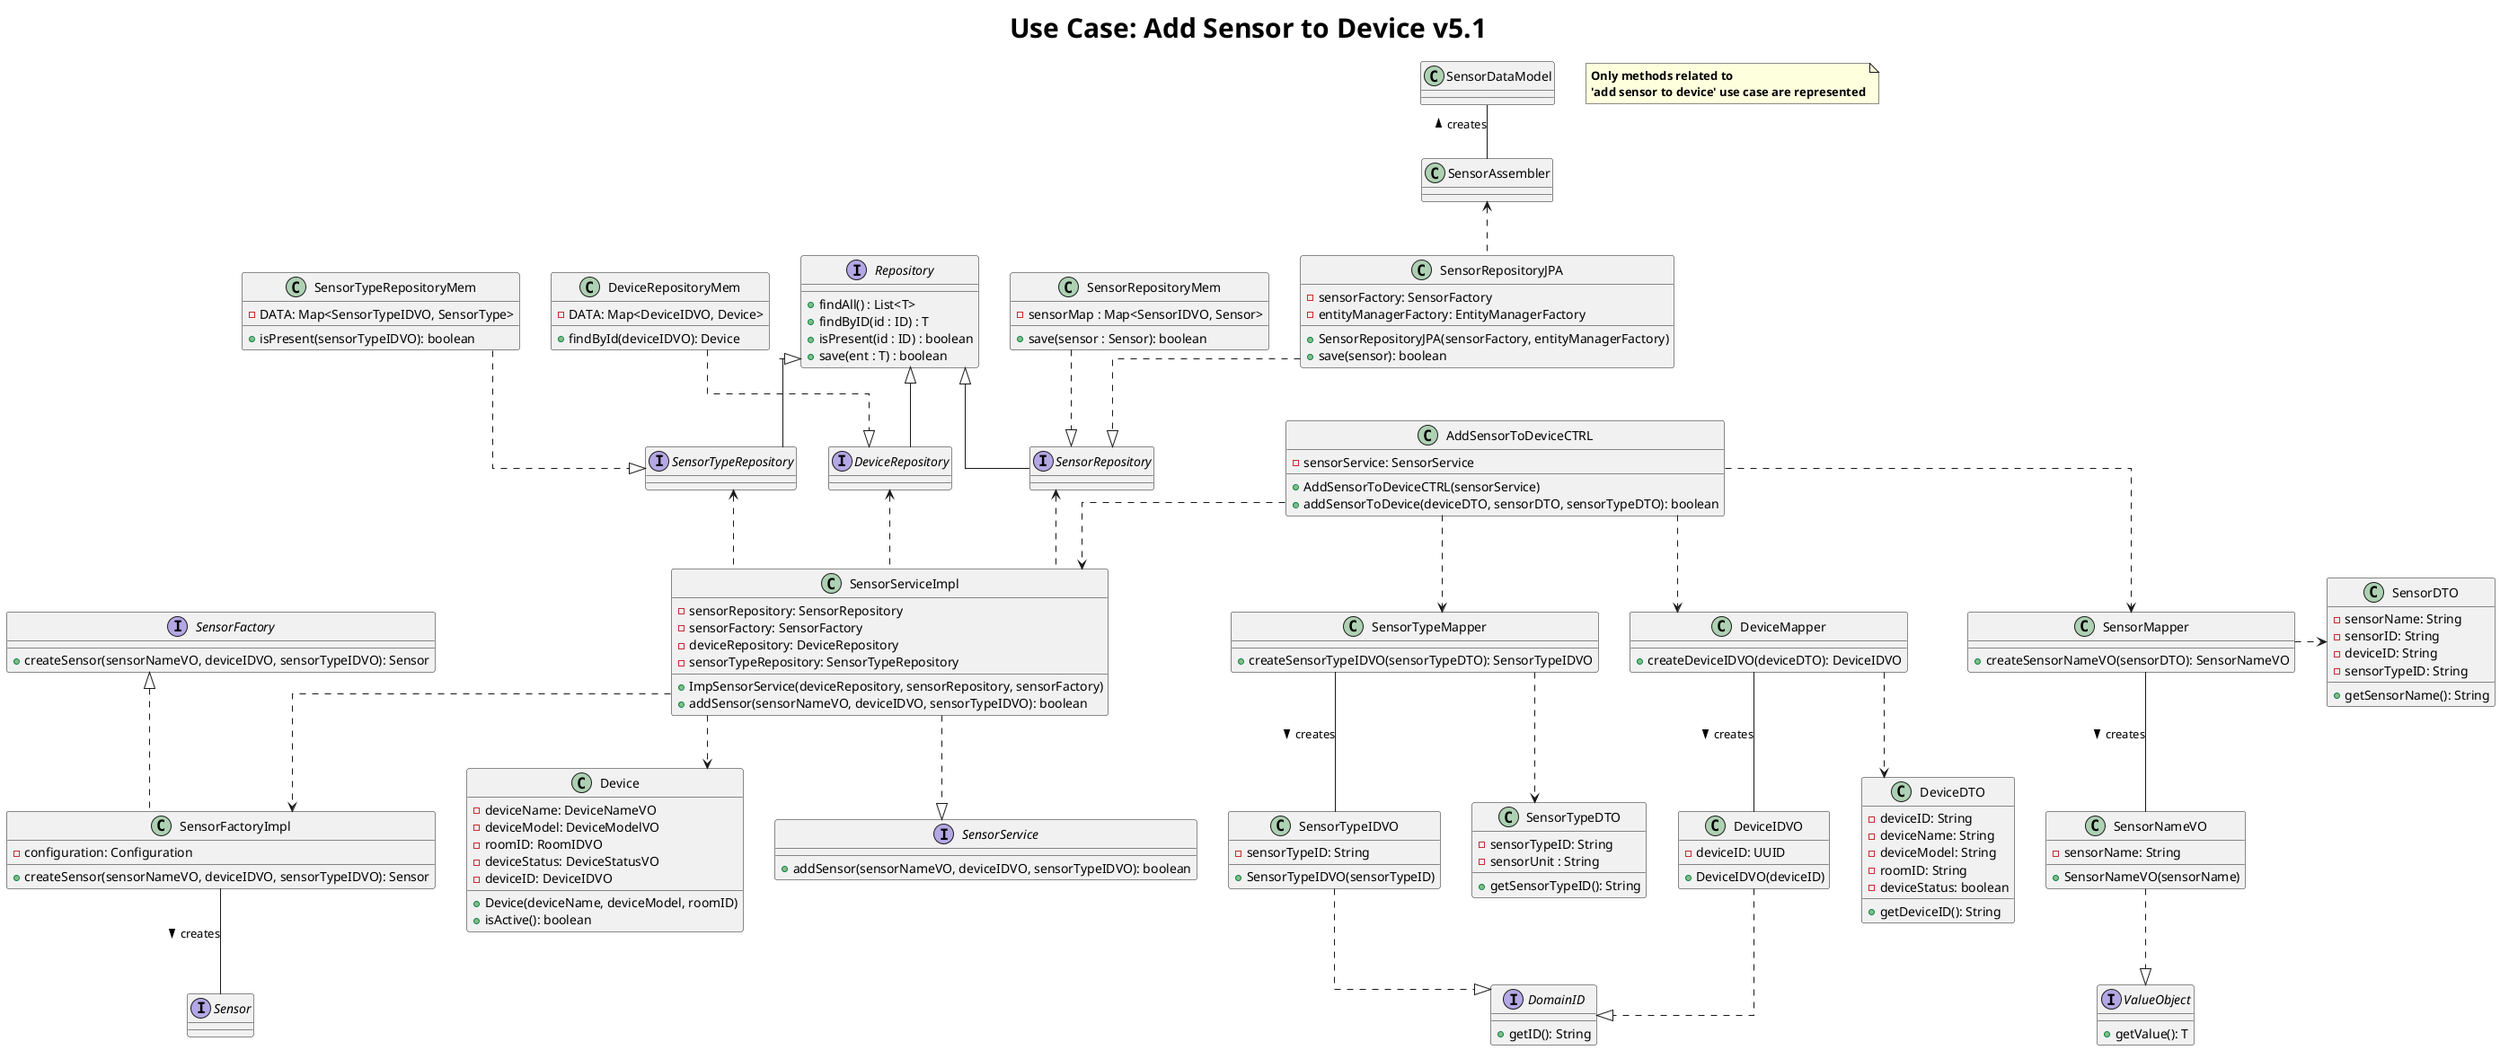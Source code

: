 @startuml

title <size: 30> Use Case: Add Sensor to Device v5.1
note "<b>Only methods related to\n<b>'add sensor to device' use case are represented" as N1
skinparam linetype ortho


       AddSensorToDeviceCTRL ..> SensorMapper
       AddSensorToDeviceCTRL ..> SensorTypeMapper
       AddSensorToDeviceCTRL ..> DeviceMapper
       AddSensorToDeviceCTRL ..> SensorServiceImpl
       SensorServiceImpl ..> SensorFactoryImpl
       SensorServiceImpl .up.> SensorTypeRepository
       SensorServiceImpl .up.> SensorRepository
       SensorServiceImpl .up.> DeviceRepository
       SensorServiceImpl ..> Device
       SensorFactoryImpl -down- Sensor : creates >
       DeviceMapper ..> DeviceDTO
       DeviceMapper -- DeviceIDVO : creates >
       SensorMapper .right.> SensorDTO
       SensorMapper -- SensorNameVO : creates >
       SensorTypeMapper ..> SensorTypeDTO
       SensorTypeMapper -- SensorTypeIDVO : creates >
       DeviceRepository -up-|> Repository
       SensorRepository -up-|> Repository
       SensorTypeRepository -up-|> Repository
       DeviceRepositoryMem ..|> DeviceRepository
       SensorTypeRepositoryMem ..|> SensorTypeRepository
       SensorNameVO ..|> ValueObject
       DeviceIDVO ..|> DomainID
       SensorTypeIDVO ..|> DomainID
       SensorServiceImpl ..|> SensorService
       SensorRepositoryMem ..|> SensorRepository
       SensorRepositoryJPA ..|> SensorRepository
       SensorFactoryImpl .up.|> SensorFactory
       SensorRepositoryJPA .up.> SensorAssembler
       SensorAssembler -up- SensorDataModel : creates >


    class AddSensorToDeviceCTRL{
        -sensorService: SensorService
        +AddSensorToDeviceCTRL(sensorService)
        +addSensorToDevice(deviceDTO, sensorDTO, sensorTypeDTO): boolean
    }

    class SensorServiceImpl{
            -sensorRepository: SensorRepository
            -sensorFactory: SensorFactory
            -deviceRepository: DeviceRepository
            -sensorTypeRepository: SensorTypeRepository
            +ImpSensorService(deviceRepository, sensorRepository, sensorFactory)
            +addSensor(sensorNameVO, deviceIDVO, sensorTypeIDVO): boolean
    }

    class SensorRepositoryMem{
            -sensorMap : Map<SensorIDVO, Sensor>
            +save(sensor : Sensor): boolean
    }

    class SensorRepositoryJPA{
        -sensorFactory: SensorFactory
        -entityManagerFactory: EntityManagerFactory
        +SensorRepositoryJPA(sensorFactory, entityManagerFactory)
        +save(sensor): boolean
    }



     class SensorFactoryImpl{
            -configuration: Configuration
            +createSensor(sensorNameVO, deviceIDVO, sensorTypeIDVO): Sensor
     }

     class SensorMapper{
             +createSensorNameVO(sensorDTO): SensorNameVO
     }


    class SensorTypeRepositoryMem{
        -DATA: Map<SensorTypeIDVO, SensorType>
        +isPresent(sensorTypeIDVO): boolean
    }


    class SensorTypeMapper{
        +createSensorTypeIDVO(sensorTypeDTO): SensorTypeIDVO
    }

    class DeviceMapper{
        +createDeviceIDVO(deviceDTO): DeviceIDVO
    }

    class DeviceRepositoryMem{
        -DATA: Map<DeviceIDVO, Device>
        +findById(deviceIDVO): Device
    }

    class SensorDTO{
        -sensorName: String
        -sensorID: String
        -deviceID: String
        -sensorTypeID: String
        +getSensorName(): String
    }

    class SensorTypeDTO{
        -sensorTypeID: String
        -sensorUnit : String
        +getSensorTypeID(): String
    }

    class DeviceDTO{
        -deviceID: String
        -deviceName: String
        -deviceModel: String
        -roomID: String
        -deviceStatus: boolean
        +getDeviceID(): String
    }

    class SensorNameVO{
        -sensorName: String
        +SensorNameVO(sensorName)
    }

    class SensorTypeIDVO{
        -sensorTypeID: String
        +SensorTypeIDVO(sensorTypeID)
    }

    class DeviceIDVO{
        -deviceID: UUID
        +DeviceIDVO(deviceID)
    }

    class Device{
        -deviceName: DeviceNameVO
        -deviceModel: DeviceModelVO
        -roomID: RoomIDVO
        -deviceStatus: DeviceStatusVO
        -deviceID: DeviceIDVO
        +Device(deviceName, deviceModel, roomID)
        +isActive(): boolean
    }

    interface DeviceRepository{}

    interface SensorRepository{}

    interface SensorTypeRepository{}

    interface Repository{
        + findAll() : List<T>
        + findByID(id : ID) : T
        + isPresent(id : ID) : boolean
        + save(ent : T) : boolean
    }

    interface SensorService{
    +addSensor(sensorNameVO, deviceIDVO, sensorTypeIDVO): boolean
    }

    interface SensorFactory{
        +createSensor(sensorNameVO, deviceIDVO, sensorTypeIDVO): Sensor
    }


    interface Sensor{

    }

    interface ValueObject{
        +getValue(): T
    }

    interface DomainID{
        +getID(): String
    }


@enduml